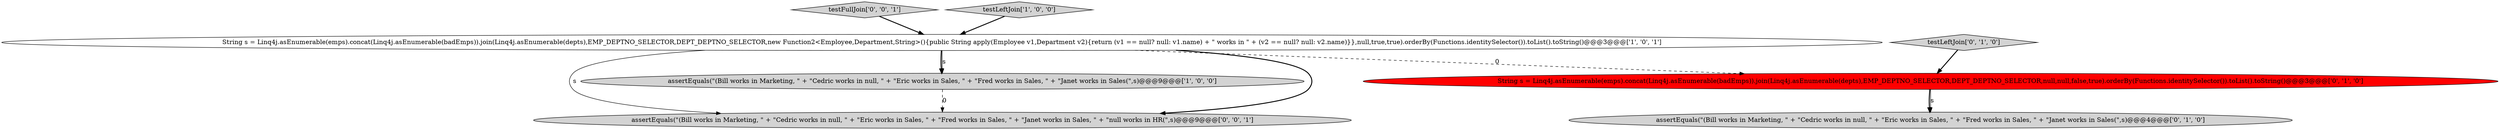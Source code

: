 digraph {
6 [style = filled, label = "testFullJoin['0', '0', '1']", fillcolor = lightgray, shape = diamond image = "AAA0AAABBB3BBB"];
2 [style = filled, label = "assertEquals(\"(Bill works in Marketing, \" + \"Cedric works in null, \" + \"Eric works in Sales, \" + \"Fred works in Sales, \" + \"Janet works in Sales(\",s)@@@9@@@['1', '0', '0']", fillcolor = lightgray, shape = ellipse image = "AAA0AAABBB1BBB"];
1 [style = filled, label = "testLeftJoin['1', '0', '0']", fillcolor = lightgray, shape = diamond image = "AAA0AAABBB1BBB"];
3 [style = filled, label = "String s = Linq4j.asEnumerable(emps).concat(Linq4j.asEnumerable(badEmps)).join(Linq4j.asEnumerable(depts),EMP_DEPTNO_SELECTOR,DEPT_DEPTNO_SELECTOR,null,null,false,true).orderBy(Functions.identitySelector()).toList().toString()@@@3@@@['0', '1', '0']", fillcolor = red, shape = ellipse image = "AAA1AAABBB2BBB"];
5 [style = filled, label = "assertEquals(\"(Bill works in Marketing, \" + \"Cedric works in null, \" + \"Eric works in Sales, \" + \"Fred works in Sales, \" + \"Janet works in Sales(\",s)@@@4@@@['0', '1', '0']", fillcolor = lightgray, shape = ellipse image = "AAA0AAABBB2BBB"];
7 [style = filled, label = "assertEquals(\"(Bill works in Marketing, \" + \"Cedric works in null, \" + \"Eric works in Sales, \" + \"Fred works in Sales, \" + \"Janet works in Sales, \" + \"null works in HR(\",s)@@@9@@@['0', '0', '1']", fillcolor = lightgray, shape = ellipse image = "AAA0AAABBB3BBB"];
0 [style = filled, label = "String s = Linq4j.asEnumerable(emps).concat(Linq4j.asEnumerable(badEmps)).join(Linq4j.asEnumerable(depts),EMP_DEPTNO_SELECTOR,DEPT_DEPTNO_SELECTOR,new Function2<Employee,Department,String>(){public String apply(Employee v1,Department v2){return (v1 == null? null: v1.name) + \" works in \" + (v2 == null? null: v2.name)}},null,true,true).orderBy(Functions.identitySelector()).toList().toString()@@@3@@@['1', '0', '1']", fillcolor = white, shape = ellipse image = "AAA0AAABBB1BBB"];
4 [style = filled, label = "testLeftJoin['0', '1', '0']", fillcolor = lightgray, shape = diamond image = "AAA0AAABBB2BBB"];
4->3 [style = bold, label=""];
3->5 [style = bold, label=""];
6->0 [style = bold, label=""];
0->3 [style = dashed, label="0"];
1->0 [style = bold, label=""];
2->7 [style = dashed, label="0"];
0->7 [style = solid, label="s"];
3->5 [style = solid, label="s"];
0->2 [style = solid, label="s"];
0->2 [style = bold, label=""];
0->7 [style = bold, label=""];
}
